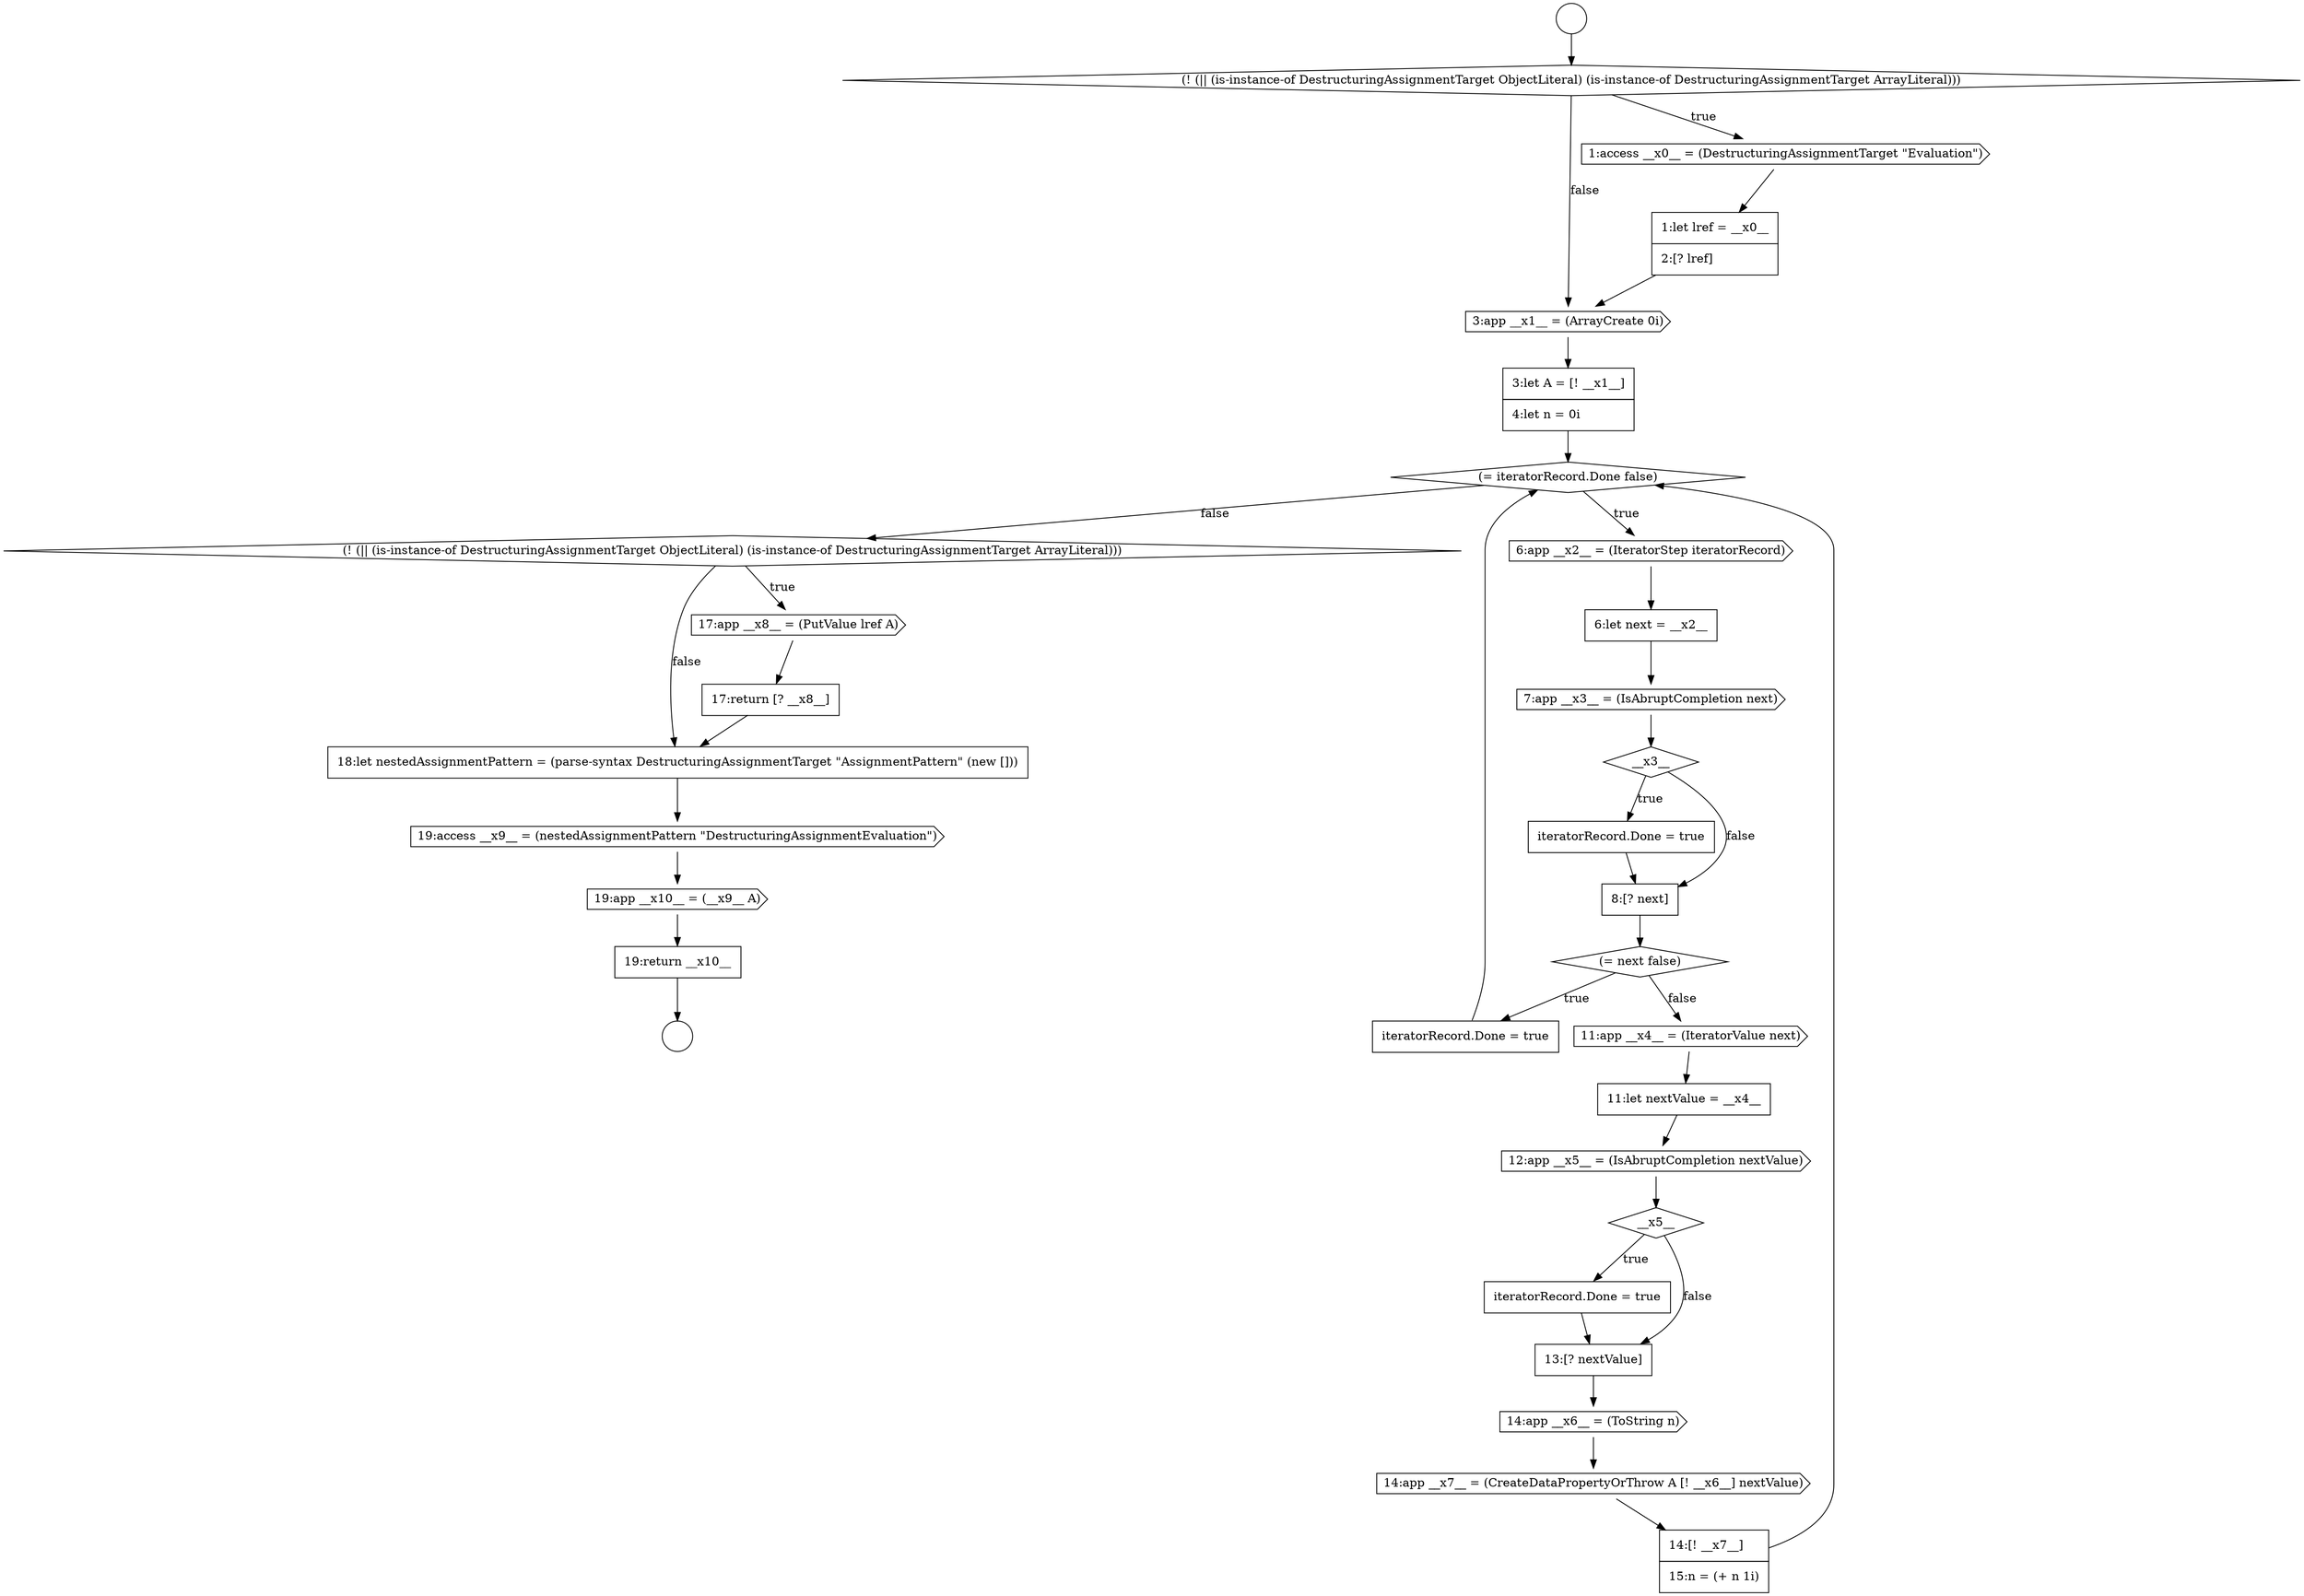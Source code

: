 digraph {
  node6074 [shape=cds, label=<<font color="black">17:app __x8__ = (PutValue lref A)</font>> color="black" fillcolor="white" style=filled]
  node6078 [shape=cds, label=<<font color="black">19:app __x10__ = (__x9__ A)</font>> color="black" fillcolor="white" style=filled]
  node6066 [shape=cds, label=<<font color="black">12:app __x5__ = (IsAbruptCompletion nextValue)</font>> color="black" fillcolor="white" style=filled]
  node6054 [shape=none, margin=0, label=<<font color="black">
    <table border="0" cellborder="1" cellspacing="0" cellpadding="10">
      <tr><td align="left">3:let A = [! __x1__]</td></tr>
      <tr><td align="left">4:let n = 0i</td></tr>
    </table>
  </font>> color="black" fillcolor="white" style=filled]
  node6079 [shape=none, margin=0, label=<<font color="black">
    <table border="0" cellborder="1" cellspacing="0" cellpadding="10">
      <tr><td align="left">19:return __x10__</td></tr>
    </table>
  </font>> color="black" fillcolor="white" style=filled]
  node6060 [shape=none, margin=0, label=<<font color="black">
    <table border="0" cellborder="1" cellspacing="0" cellpadding="10">
      <tr><td align="left">iteratorRecord.Done = true</td></tr>
    </table>
  </font>> color="black" fillcolor="white" style=filled]
  node6075 [shape=none, margin=0, label=<<font color="black">
    <table border="0" cellborder="1" cellspacing="0" cellpadding="10">
      <tr><td align="left">17:return [? __x8__]</td></tr>
    </table>
  </font>> color="black" fillcolor="white" style=filled]
  node6065 [shape=none, margin=0, label=<<font color="black">
    <table border="0" cellborder="1" cellspacing="0" cellpadding="10">
      <tr><td align="left">11:let nextValue = __x4__</td></tr>
    </table>
  </font>> color="black" fillcolor="white" style=filled]
  node6070 [shape=cds, label=<<font color="black">14:app __x6__ = (ToString n)</font>> color="black" fillcolor="white" style=filled]
  node6048 [shape=circle label=" " color="black" fillcolor="white" style=filled]
  node6073 [shape=diamond, label=<<font color="black">(! (|| (is-instance-of DestructuringAssignmentTarget ObjectLiteral) (is-instance-of DestructuringAssignmentTarget ArrayLiteral)))</font>> color="black" fillcolor="white" style=filled]
  node6068 [shape=none, margin=0, label=<<font color="black">
    <table border="0" cellborder="1" cellspacing="0" cellpadding="10">
      <tr><td align="left">iteratorRecord.Done = true</td></tr>
    </table>
  </font>> color="black" fillcolor="white" style=filled]
  node6077 [shape=cds, label=<<font color="black">19:access __x9__ = (nestedAssignmentPattern &quot;DestructuringAssignmentEvaluation&quot;)</font>> color="black" fillcolor="white" style=filled]
  node6062 [shape=diamond, label=<<font color="black">(= next false)</font>> color="black" fillcolor="white" style=filled]
  node6057 [shape=none, margin=0, label=<<font color="black">
    <table border="0" cellborder="1" cellspacing="0" cellpadding="10">
      <tr><td align="left">6:let next = __x2__</td></tr>
    </table>
  </font>> color="black" fillcolor="white" style=filled]
  node6063 [shape=none, margin=0, label=<<font color="black">
    <table border="0" cellborder="1" cellspacing="0" cellpadding="10">
      <tr><td align="left">iteratorRecord.Done = true</td></tr>
    </table>
  </font>> color="black" fillcolor="white" style=filled]
  node6071 [shape=cds, label=<<font color="black">14:app __x7__ = (CreateDataPropertyOrThrow A [! __x6__] nextValue)</font>> color="black" fillcolor="white" style=filled]
  node6049 [shape=circle label=" " color="black" fillcolor="white" style=filled]
  node6064 [shape=cds, label=<<font color="black">11:app __x4__ = (IteratorValue next)</font>> color="black" fillcolor="white" style=filled]
  node6058 [shape=cds, label=<<font color="black">7:app __x3__ = (IsAbruptCompletion next)</font>> color="black" fillcolor="white" style=filled]
  node6053 [shape=cds, label=<<font color="black">3:app __x1__ = (ArrayCreate 0i)</font>> color="black" fillcolor="white" style=filled]
  node6052 [shape=none, margin=0, label=<<font color="black">
    <table border="0" cellborder="1" cellspacing="0" cellpadding="10">
      <tr><td align="left">1:let lref = __x0__</td></tr>
      <tr><td align="left">2:[? lref]</td></tr>
    </table>
  </font>> color="black" fillcolor="white" style=filled]
  node6061 [shape=none, margin=0, label=<<font color="black">
    <table border="0" cellborder="1" cellspacing="0" cellpadding="10">
      <tr><td align="left">8:[? next]</td></tr>
    </table>
  </font>> color="black" fillcolor="white" style=filled]
  node6059 [shape=diamond, label=<<font color="black">__x3__</font>> color="black" fillcolor="white" style=filled]
  node6056 [shape=cds, label=<<font color="black">6:app __x2__ = (IteratorStep iteratorRecord)</font>> color="black" fillcolor="white" style=filled]
  node6076 [shape=none, margin=0, label=<<font color="black">
    <table border="0" cellborder="1" cellspacing="0" cellpadding="10">
      <tr><td align="left">18:let nestedAssignmentPattern = (parse-syntax DestructuringAssignmentTarget &quot;AssignmentPattern&quot; (new []))</td></tr>
    </table>
  </font>> color="black" fillcolor="white" style=filled]
  node6069 [shape=none, margin=0, label=<<font color="black">
    <table border="0" cellborder="1" cellspacing="0" cellpadding="10">
      <tr><td align="left">13:[? nextValue]</td></tr>
    </table>
  </font>> color="black" fillcolor="white" style=filled]
  node6051 [shape=cds, label=<<font color="black">1:access __x0__ = (DestructuringAssignmentTarget &quot;Evaluation&quot;)</font>> color="black" fillcolor="white" style=filled]
  node6055 [shape=diamond, label=<<font color="black">(= iteratorRecord.Done false)</font>> color="black" fillcolor="white" style=filled]
  node6050 [shape=diamond, label=<<font color="black">(! (|| (is-instance-of DestructuringAssignmentTarget ObjectLiteral) (is-instance-of DestructuringAssignmentTarget ArrayLiteral)))</font>> color="black" fillcolor="white" style=filled]
  node6072 [shape=none, margin=0, label=<<font color="black">
    <table border="0" cellborder="1" cellspacing="0" cellpadding="10">
      <tr><td align="left">14:[! __x7__]</td></tr>
      <tr><td align="left">15:n = (+ n 1i)</td></tr>
    </table>
  </font>> color="black" fillcolor="white" style=filled]
  node6067 [shape=diamond, label=<<font color="black">__x5__</font>> color="black" fillcolor="white" style=filled]
  node6073 -> node6074 [label=<<font color="black">true</font>> color="black"]
  node6073 -> node6076 [label=<<font color="black">false</font>> color="black"]
  node6078 -> node6079 [ color="black"]
  node6075 -> node6076 [ color="black"]
  node6074 -> node6075 [ color="black"]
  node6079 -> node6049 [ color="black"]
  node6056 -> node6057 [ color="black"]
  node6066 -> node6067 [ color="black"]
  node6052 -> node6053 [ color="black"]
  node6062 -> node6063 [label=<<font color="black">true</font>> color="black"]
  node6062 -> node6064 [label=<<font color="black">false</font>> color="black"]
  node6069 -> node6070 [ color="black"]
  node6077 -> node6078 [ color="black"]
  node6063 -> node6055 [ color="black"]
  node6050 -> node6051 [label=<<font color="black">true</font>> color="black"]
  node6050 -> node6053 [label=<<font color="black">false</font>> color="black"]
  node6061 -> node6062 [ color="black"]
  node6071 -> node6072 [ color="black"]
  node6051 -> node6052 [ color="black"]
  node6068 -> node6069 [ color="black"]
  node6064 -> node6065 [ color="black"]
  node6055 -> node6056 [label=<<font color="black">true</font>> color="black"]
  node6055 -> node6073 [label=<<font color="black">false</font>> color="black"]
  node6053 -> node6054 [ color="black"]
  node6076 -> node6077 [ color="black"]
  node6057 -> node6058 [ color="black"]
  node6072 -> node6055 [ color="black"]
  node6070 -> node6071 [ color="black"]
  node6067 -> node6068 [label=<<font color="black">true</font>> color="black"]
  node6067 -> node6069 [label=<<font color="black">false</font>> color="black"]
  node6065 -> node6066 [ color="black"]
  node6060 -> node6061 [ color="black"]
  node6048 -> node6050 [ color="black"]
  node6054 -> node6055 [ color="black"]
  node6058 -> node6059 [ color="black"]
  node6059 -> node6060 [label=<<font color="black">true</font>> color="black"]
  node6059 -> node6061 [label=<<font color="black">false</font>> color="black"]
}
